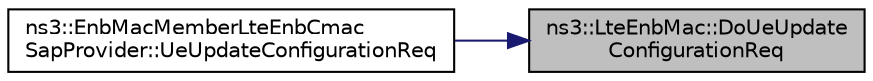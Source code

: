 digraph "ns3::LteEnbMac::DoUeUpdateConfigurationReq"
{
 // LATEX_PDF_SIZE
  edge [fontname="Helvetica",fontsize="10",labelfontname="Helvetica",labelfontsize="10"];
  node [fontname="Helvetica",fontsize="10",shape=record];
  rankdir="RL";
  Node1 [label="ns3::LteEnbMac::DoUeUpdate\lConfigurationReq",height=0.2,width=0.4,color="black", fillcolor="grey75", style="filled", fontcolor="black",tooltip="UE Update configuration request function."];
  Node1 -> Node2 [dir="back",color="midnightblue",fontsize="10",style="solid",fontname="Helvetica"];
  Node2 [label="ns3::EnbMacMemberLteEnbCmac\lSapProvider::UeUpdateConfigurationReq",height=0.2,width=0.4,color="black", fillcolor="white", style="filled",URL="$classns3_1_1_enb_mac_member_lte_enb_cmac_sap_provider.html#a4c1f337f19a970c757322022a42095f4",tooltip="update the configuration of the UE"];
}
